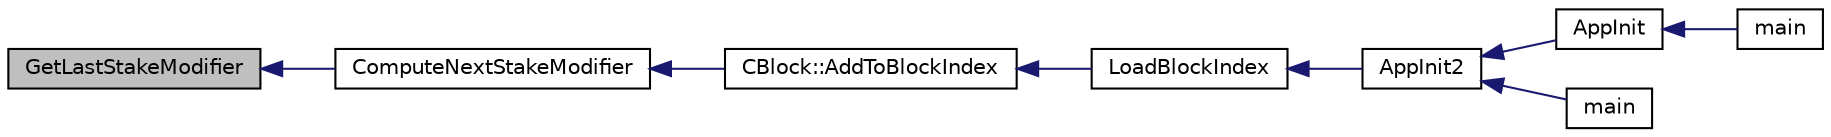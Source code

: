 digraph "GetLastStakeModifier"
{
  edge [fontname="Helvetica",fontsize="10",labelfontname="Helvetica",labelfontsize="10"];
  node [fontname="Helvetica",fontsize="10",shape=record];
  rankdir="LR";
  Node314 [label="GetLastStakeModifier",height=0.2,width=0.4,color="black", fillcolor="grey75", style="filled", fontcolor="black"];
  Node314 -> Node315 [dir="back",color="midnightblue",fontsize="10",style="solid",fontname="Helvetica"];
  Node315 [label="ComputeNextStakeModifier",height=0.2,width=0.4,color="black", fillcolor="white", style="filled",URL="$d4/dd4/stake_8h.html#aa58b095aa0abb6f956cc68169124099a"];
  Node315 -> Node316 [dir="back",color="midnightblue",fontsize="10",style="solid",fontname="Helvetica"];
  Node316 [label="CBlock::AddToBlockIndex",height=0.2,width=0.4,color="black", fillcolor="white", style="filled",URL="$d3/d51/class_c_block.html#afab527f890c5575db3b1a2b17f47bf5a"];
  Node316 -> Node317 [dir="back",color="midnightblue",fontsize="10",style="solid",fontname="Helvetica"];
  Node317 [label="LoadBlockIndex",height=0.2,width=0.4,color="black", fillcolor="white", style="filled",URL="$d4/dbf/main_8h.html#a367f303d34b8a5501ac4d77bebab578c"];
  Node317 -> Node318 [dir="back",color="midnightblue",fontsize="10",style="solid",fontname="Helvetica"];
  Node318 [label="AppInit2",height=0.2,width=0.4,color="black", fillcolor="white", style="filled",URL="$d8/dc0/init_8h.html#a1a4c1bfbf6ba1db77e988b89b9cadfd3",tooltip="Initialize ion. "];
  Node318 -> Node319 [dir="back",color="midnightblue",fontsize="10",style="solid",fontname="Helvetica"];
  Node319 [label="AppInit",height=0.2,width=0.4,color="black", fillcolor="white", style="filled",URL="$d4/d35/iond_8cpp.html#ac59316b767e6984e1285f0531275286b"];
  Node319 -> Node320 [dir="back",color="midnightblue",fontsize="10",style="solid",fontname="Helvetica"];
  Node320 [label="main",height=0.2,width=0.4,color="black", fillcolor="white", style="filled",URL="$d4/d35/iond_8cpp.html#a0ddf1224851353fc92bfbff6f499fa97"];
  Node318 -> Node321 [dir="back",color="midnightblue",fontsize="10",style="solid",fontname="Helvetica"];
  Node321 [label="main",height=0.2,width=0.4,color="black", fillcolor="white", style="filled",URL="$d5/d2d/ion_8cpp.html#a0ddf1224851353fc92bfbff6f499fa97"];
}
